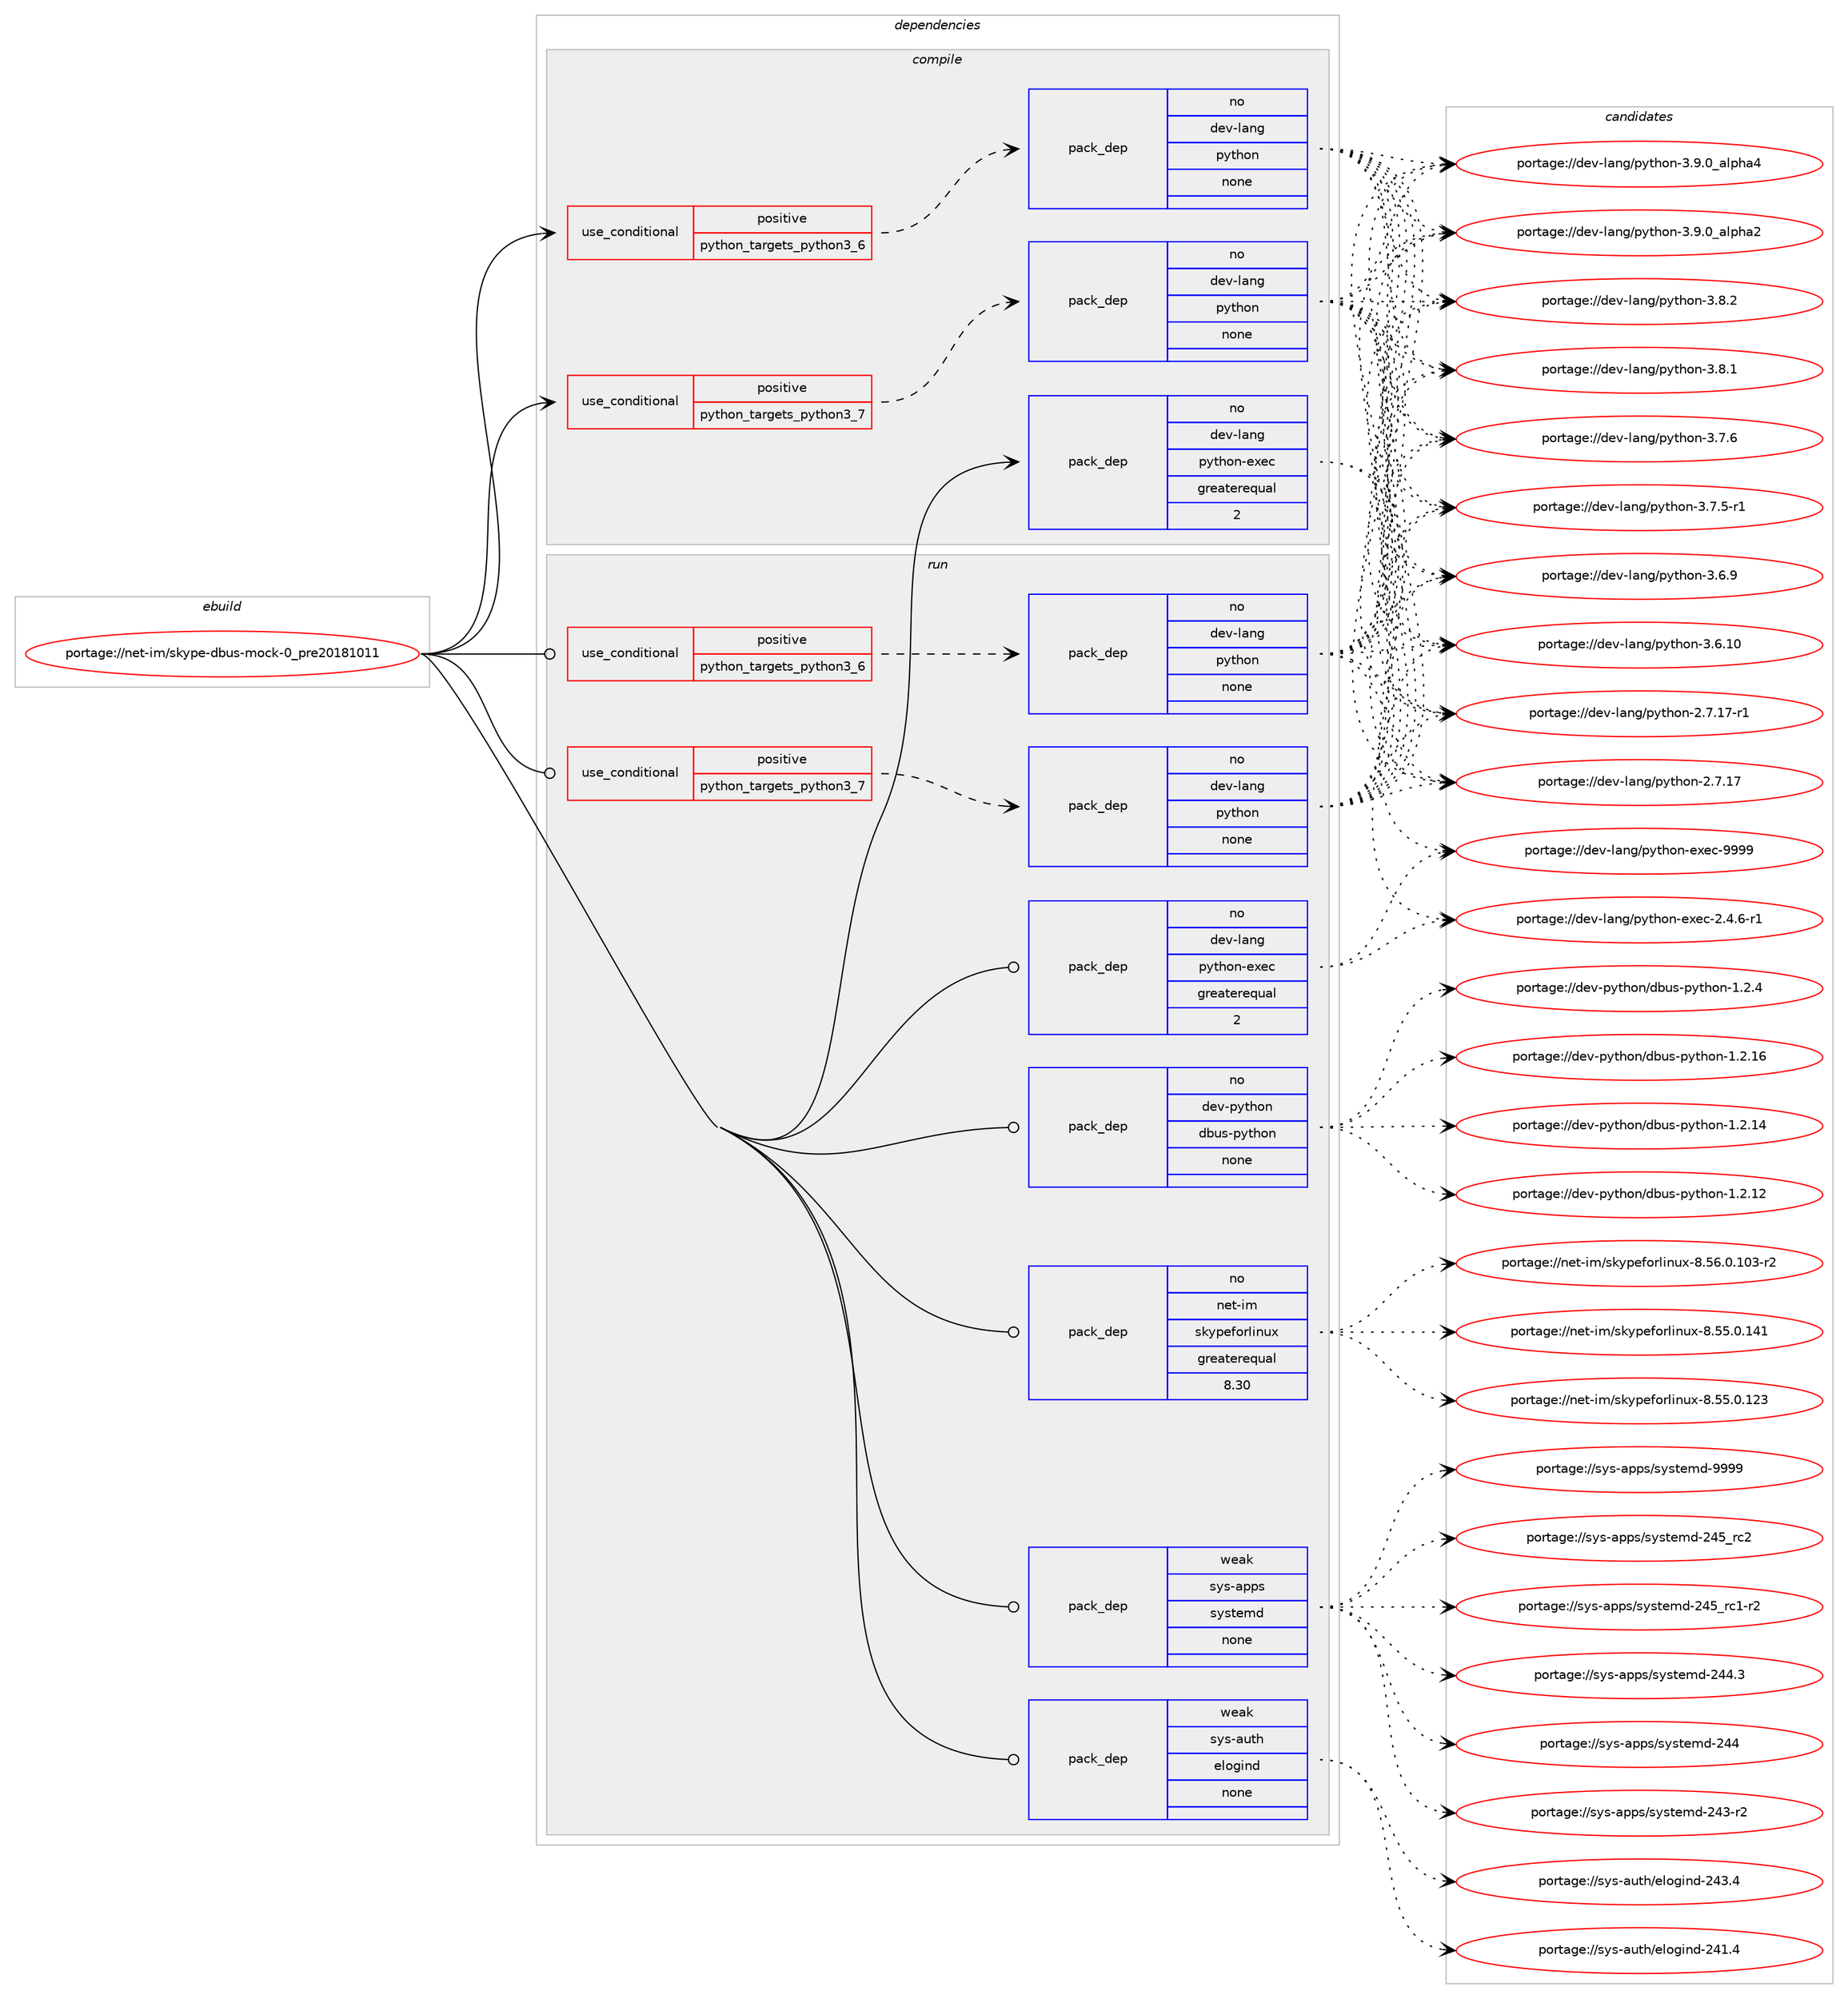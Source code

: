 digraph prolog {

# *************
# Graph options
# *************

newrank=true;
concentrate=true;
compound=true;
graph [rankdir=LR,fontname=Helvetica,fontsize=10,ranksep=1.5];#, ranksep=2.5, nodesep=0.2];
edge  [arrowhead=vee];
node  [fontname=Helvetica,fontsize=10];

# **********
# The ebuild
# **********

subgraph cluster_leftcol {
color=gray;
rank=same;
label=<<i>ebuild</i>>;
id [label="portage://net-im/skype-dbus-mock-0_pre20181011", color=red, width=4, href="../net-im/skype-dbus-mock-0_pre20181011.svg"];
}

# ****************
# The dependencies
# ****************

subgraph cluster_midcol {
color=gray;
label=<<i>dependencies</i>>;
subgraph cluster_compile {
fillcolor="#eeeeee";
style=filled;
label=<<i>compile</i>>;
subgraph cond17794 {
dependency83358 [label=<<TABLE BORDER="0" CELLBORDER="1" CELLSPACING="0" CELLPADDING="4"><TR><TD ROWSPAN="3" CELLPADDING="10">use_conditional</TD></TR><TR><TD>positive</TD></TR><TR><TD>python_targets_python3_6</TD></TR></TABLE>>, shape=none, color=red];
subgraph pack63999 {
dependency83359 [label=<<TABLE BORDER="0" CELLBORDER="1" CELLSPACING="0" CELLPADDING="4" WIDTH="220"><TR><TD ROWSPAN="6" CELLPADDING="30">pack_dep</TD></TR><TR><TD WIDTH="110">no</TD></TR><TR><TD>dev-lang</TD></TR><TR><TD>python</TD></TR><TR><TD>none</TD></TR><TR><TD></TD></TR></TABLE>>, shape=none, color=blue];
}
dependency83358:e -> dependency83359:w [weight=20,style="dashed",arrowhead="vee"];
}
id:e -> dependency83358:w [weight=20,style="solid",arrowhead="vee"];
subgraph cond17795 {
dependency83360 [label=<<TABLE BORDER="0" CELLBORDER="1" CELLSPACING="0" CELLPADDING="4"><TR><TD ROWSPAN="3" CELLPADDING="10">use_conditional</TD></TR><TR><TD>positive</TD></TR><TR><TD>python_targets_python3_7</TD></TR></TABLE>>, shape=none, color=red];
subgraph pack64000 {
dependency83361 [label=<<TABLE BORDER="0" CELLBORDER="1" CELLSPACING="0" CELLPADDING="4" WIDTH="220"><TR><TD ROWSPAN="6" CELLPADDING="30">pack_dep</TD></TR><TR><TD WIDTH="110">no</TD></TR><TR><TD>dev-lang</TD></TR><TR><TD>python</TD></TR><TR><TD>none</TD></TR><TR><TD></TD></TR></TABLE>>, shape=none, color=blue];
}
dependency83360:e -> dependency83361:w [weight=20,style="dashed",arrowhead="vee"];
}
id:e -> dependency83360:w [weight=20,style="solid",arrowhead="vee"];
subgraph pack64001 {
dependency83362 [label=<<TABLE BORDER="0" CELLBORDER="1" CELLSPACING="0" CELLPADDING="4" WIDTH="220"><TR><TD ROWSPAN="6" CELLPADDING="30">pack_dep</TD></TR><TR><TD WIDTH="110">no</TD></TR><TR><TD>dev-lang</TD></TR><TR><TD>python-exec</TD></TR><TR><TD>greaterequal</TD></TR><TR><TD>2</TD></TR></TABLE>>, shape=none, color=blue];
}
id:e -> dependency83362:w [weight=20,style="solid",arrowhead="vee"];
}
subgraph cluster_compileandrun {
fillcolor="#eeeeee";
style=filled;
label=<<i>compile and run</i>>;
}
subgraph cluster_run {
fillcolor="#eeeeee";
style=filled;
label=<<i>run</i>>;
subgraph cond17796 {
dependency83363 [label=<<TABLE BORDER="0" CELLBORDER="1" CELLSPACING="0" CELLPADDING="4"><TR><TD ROWSPAN="3" CELLPADDING="10">use_conditional</TD></TR><TR><TD>positive</TD></TR><TR><TD>python_targets_python3_6</TD></TR></TABLE>>, shape=none, color=red];
subgraph pack64002 {
dependency83364 [label=<<TABLE BORDER="0" CELLBORDER="1" CELLSPACING="0" CELLPADDING="4" WIDTH="220"><TR><TD ROWSPAN="6" CELLPADDING="30">pack_dep</TD></TR><TR><TD WIDTH="110">no</TD></TR><TR><TD>dev-lang</TD></TR><TR><TD>python</TD></TR><TR><TD>none</TD></TR><TR><TD></TD></TR></TABLE>>, shape=none, color=blue];
}
dependency83363:e -> dependency83364:w [weight=20,style="dashed",arrowhead="vee"];
}
id:e -> dependency83363:w [weight=20,style="solid",arrowhead="odot"];
subgraph cond17797 {
dependency83365 [label=<<TABLE BORDER="0" CELLBORDER="1" CELLSPACING="0" CELLPADDING="4"><TR><TD ROWSPAN="3" CELLPADDING="10">use_conditional</TD></TR><TR><TD>positive</TD></TR><TR><TD>python_targets_python3_7</TD></TR></TABLE>>, shape=none, color=red];
subgraph pack64003 {
dependency83366 [label=<<TABLE BORDER="0" CELLBORDER="1" CELLSPACING="0" CELLPADDING="4" WIDTH="220"><TR><TD ROWSPAN="6" CELLPADDING="30">pack_dep</TD></TR><TR><TD WIDTH="110">no</TD></TR><TR><TD>dev-lang</TD></TR><TR><TD>python</TD></TR><TR><TD>none</TD></TR><TR><TD></TD></TR></TABLE>>, shape=none, color=blue];
}
dependency83365:e -> dependency83366:w [weight=20,style="dashed",arrowhead="vee"];
}
id:e -> dependency83365:w [weight=20,style="solid",arrowhead="odot"];
subgraph pack64004 {
dependency83367 [label=<<TABLE BORDER="0" CELLBORDER="1" CELLSPACING="0" CELLPADDING="4" WIDTH="220"><TR><TD ROWSPAN="6" CELLPADDING="30">pack_dep</TD></TR><TR><TD WIDTH="110">no</TD></TR><TR><TD>dev-lang</TD></TR><TR><TD>python-exec</TD></TR><TR><TD>greaterequal</TD></TR><TR><TD>2</TD></TR></TABLE>>, shape=none, color=blue];
}
id:e -> dependency83367:w [weight=20,style="solid",arrowhead="odot"];
subgraph pack64005 {
dependency83368 [label=<<TABLE BORDER="0" CELLBORDER="1" CELLSPACING="0" CELLPADDING="4" WIDTH="220"><TR><TD ROWSPAN="6" CELLPADDING="30">pack_dep</TD></TR><TR><TD WIDTH="110">no</TD></TR><TR><TD>dev-python</TD></TR><TR><TD>dbus-python</TD></TR><TR><TD>none</TD></TR><TR><TD></TD></TR></TABLE>>, shape=none, color=blue];
}
id:e -> dependency83368:w [weight=20,style="solid",arrowhead="odot"];
subgraph pack64006 {
dependency83369 [label=<<TABLE BORDER="0" CELLBORDER="1" CELLSPACING="0" CELLPADDING="4" WIDTH="220"><TR><TD ROWSPAN="6" CELLPADDING="30">pack_dep</TD></TR><TR><TD WIDTH="110">no</TD></TR><TR><TD>net-im</TD></TR><TR><TD>skypeforlinux</TD></TR><TR><TD>greaterequal</TD></TR><TR><TD>8.30</TD></TR></TABLE>>, shape=none, color=blue];
}
id:e -> dependency83369:w [weight=20,style="solid",arrowhead="odot"];
subgraph pack64007 {
dependency83370 [label=<<TABLE BORDER="0" CELLBORDER="1" CELLSPACING="0" CELLPADDING="4" WIDTH="220"><TR><TD ROWSPAN="6" CELLPADDING="30">pack_dep</TD></TR><TR><TD WIDTH="110">weak</TD></TR><TR><TD>sys-apps</TD></TR><TR><TD>systemd</TD></TR><TR><TD>none</TD></TR><TR><TD></TD></TR></TABLE>>, shape=none, color=blue];
}
id:e -> dependency83370:w [weight=20,style="solid",arrowhead="odot"];
subgraph pack64008 {
dependency83371 [label=<<TABLE BORDER="0" CELLBORDER="1" CELLSPACING="0" CELLPADDING="4" WIDTH="220"><TR><TD ROWSPAN="6" CELLPADDING="30">pack_dep</TD></TR><TR><TD WIDTH="110">weak</TD></TR><TR><TD>sys-auth</TD></TR><TR><TD>elogind</TD></TR><TR><TD>none</TD></TR><TR><TD></TD></TR></TABLE>>, shape=none, color=blue];
}
id:e -> dependency83371:w [weight=20,style="solid",arrowhead="odot"];
}
}

# **************
# The candidates
# **************

subgraph cluster_choices {
rank=same;
color=gray;
label=<<i>candidates</i>>;

subgraph choice63999 {
color=black;
nodesep=1;
choice10010111845108971101034711212111610411111045514657464895971081121049752 [label="portage://dev-lang/python-3.9.0_alpha4", color=red, width=4,href="../dev-lang/python-3.9.0_alpha4.svg"];
choice10010111845108971101034711212111610411111045514657464895971081121049750 [label="portage://dev-lang/python-3.9.0_alpha2", color=red, width=4,href="../dev-lang/python-3.9.0_alpha2.svg"];
choice100101118451089711010347112121116104111110455146564650 [label="portage://dev-lang/python-3.8.2", color=red, width=4,href="../dev-lang/python-3.8.2.svg"];
choice100101118451089711010347112121116104111110455146564649 [label="portage://dev-lang/python-3.8.1", color=red, width=4,href="../dev-lang/python-3.8.1.svg"];
choice100101118451089711010347112121116104111110455146554654 [label="portage://dev-lang/python-3.7.6", color=red, width=4,href="../dev-lang/python-3.7.6.svg"];
choice1001011184510897110103471121211161041111104551465546534511449 [label="portage://dev-lang/python-3.7.5-r1", color=red, width=4,href="../dev-lang/python-3.7.5-r1.svg"];
choice100101118451089711010347112121116104111110455146544657 [label="portage://dev-lang/python-3.6.9", color=red, width=4,href="../dev-lang/python-3.6.9.svg"];
choice10010111845108971101034711212111610411111045514654464948 [label="portage://dev-lang/python-3.6.10", color=red, width=4,href="../dev-lang/python-3.6.10.svg"];
choice100101118451089711010347112121116104111110455046554649554511449 [label="portage://dev-lang/python-2.7.17-r1", color=red, width=4,href="../dev-lang/python-2.7.17-r1.svg"];
choice10010111845108971101034711212111610411111045504655464955 [label="portage://dev-lang/python-2.7.17", color=red, width=4,href="../dev-lang/python-2.7.17.svg"];
dependency83359:e -> choice10010111845108971101034711212111610411111045514657464895971081121049752:w [style=dotted,weight="100"];
dependency83359:e -> choice10010111845108971101034711212111610411111045514657464895971081121049750:w [style=dotted,weight="100"];
dependency83359:e -> choice100101118451089711010347112121116104111110455146564650:w [style=dotted,weight="100"];
dependency83359:e -> choice100101118451089711010347112121116104111110455146564649:w [style=dotted,weight="100"];
dependency83359:e -> choice100101118451089711010347112121116104111110455146554654:w [style=dotted,weight="100"];
dependency83359:e -> choice1001011184510897110103471121211161041111104551465546534511449:w [style=dotted,weight="100"];
dependency83359:e -> choice100101118451089711010347112121116104111110455146544657:w [style=dotted,weight="100"];
dependency83359:e -> choice10010111845108971101034711212111610411111045514654464948:w [style=dotted,weight="100"];
dependency83359:e -> choice100101118451089711010347112121116104111110455046554649554511449:w [style=dotted,weight="100"];
dependency83359:e -> choice10010111845108971101034711212111610411111045504655464955:w [style=dotted,weight="100"];
}
subgraph choice64000 {
color=black;
nodesep=1;
choice10010111845108971101034711212111610411111045514657464895971081121049752 [label="portage://dev-lang/python-3.9.0_alpha4", color=red, width=4,href="../dev-lang/python-3.9.0_alpha4.svg"];
choice10010111845108971101034711212111610411111045514657464895971081121049750 [label="portage://dev-lang/python-3.9.0_alpha2", color=red, width=4,href="../dev-lang/python-3.9.0_alpha2.svg"];
choice100101118451089711010347112121116104111110455146564650 [label="portage://dev-lang/python-3.8.2", color=red, width=4,href="../dev-lang/python-3.8.2.svg"];
choice100101118451089711010347112121116104111110455146564649 [label="portage://dev-lang/python-3.8.1", color=red, width=4,href="../dev-lang/python-3.8.1.svg"];
choice100101118451089711010347112121116104111110455146554654 [label="portage://dev-lang/python-3.7.6", color=red, width=4,href="../dev-lang/python-3.7.6.svg"];
choice1001011184510897110103471121211161041111104551465546534511449 [label="portage://dev-lang/python-3.7.5-r1", color=red, width=4,href="../dev-lang/python-3.7.5-r1.svg"];
choice100101118451089711010347112121116104111110455146544657 [label="portage://dev-lang/python-3.6.9", color=red, width=4,href="../dev-lang/python-3.6.9.svg"];
choice10010111845108971101034711212111610411111045514654464948 [label="portage://dev-lang/python-3.6.10", color=red, width=4,href="../dev-lang/python-3.6.10.svg"];
choice100101118451089711010347112121116104111110455046554649554511449 [label="portage://dev-lang/python-2.7.17-r1", color=red, width=4,href="../dev-lang/python-2.7.17-r1.svg"];
choice10010111845108971101034711212111610411111045504655464955 [label="portage://dev-lang/python-2.7.17", color=red, width=4,href="../dev-lang/python-2.7.17.svg"];
dependency83361:e -> choice10010111845108971101034711212111610411111045514657464895971081121049752:w [style=dotted,weight="100"];
dependency83361:e -> choice10010111845108971101034711212111610411111045514657464895971081121049750:w [style=dotted,weight="100"];
dependency83361:e -> choice100101118451089711010347112121116104111110455146564650:w [style=dotted,weight="100"];
dependency83361:e -> choice100101118451089711010347112121116104111110455146564649:w [style=dotted,weight="100"];
dependency83361:e -> choice100101118451089711010347112121116104111110455146554654:w [style=dotted,weight="100"];
dependency83361:e -> choice1001011184510897110103471121211161041111104551465546534511449:w [style=dotted,weight="100"];
dependency83361:e -> choice100101118451089711010347112121116104111110455146544657:w [style=dotted,weight="100"];
dependency83361:e -> choice10010111845108971101034711212111610411111045514654464948:w [style=dotted,weight="100"];
dependency83361:e -> choice100101118451089711010347112121116104111110455046554649554511449:w [style=dotted,weight="100"];
dependency83361:e -> choice10010111845108971101034711212111610411111045504655464955:w [style=dotted,weight="100"];
}
subgraph choice64001 {
color=black;
nodesep=1;
choice10010111845108971101034711212111610411111045101120101994557575757 [label="portage://dev-lang/python-exec-9999", color=red, width=4,href="../dev-lang/python-exec-9999.svg"];
choice10010111845108971101034711212111610411111045101120101994550465246544511449 [label="portage://dev-lang/python-exec-2.4.6-r1", color=red, width=4,href="../dev-lang/python-exec-2.4.6-r1.svg"];
dependency83362:e -> choice10010111845108971101034711212111610411111045101120101994557575757:w [style=dotted,weight="100"];
dependency83362:e -> choice10010111845108971101034711212111610411111045101120101994550465246544511449:w [style=dotted,weight="100"];
}
subgraph choice64002 {
color=black;
nodesep=1;
choice10010111845108971101034711212111610411111045514657464895971081121049752 [label="portage://dev-lang/python-3.9.0_alpha4", color=red, width=4,href="../dev-lang/python-3.9.0_alpha4.svg"];
choice10010111845108971101034711212111610411111045514657464895971081121049750 [label="portage://dev-lang/python-3.9.0_alpha2", color=red, width=4,href="../dev-lang/python-3.9.0_alpha2.svg"];
choice100101118451089711010347112121116104111110455146564650 [label="portage://dev-lang/python-3.8.2", color=red, width=4,href="../dev-lang/python-3.8.2.svg"];
choice100101118451089711010347112121116104111110455146564649 [label="portage://dev-lang/python-3.8.1", color=red, width=4,href="../dev-lang/python-3.8.1.svg"];
choice100101118451089711010347112121116104111110455146554654 [label="portage://dev-lang/python-3.7.6", color=red, width=4,href="../dev-lang/python-3.7.6.svg"];
choice1001011184510897110103471121211161041111104551465546534511449 [label="portage://dev-lang/python-3.7.5-r1", color=red, width=4,href="../dev-lang/python-3.7.5-r1.svg"];
choice100101118451089711010347112121116104111110455146544657 [label="portage://dev-lang/python-3.6.9", color=red, width=4,href="../dev-lang/python-3.6.9.svg"];
choice10010111845108971101034711212111610411111045514654464948 [label="portage://dev-lang/python-3.6.10", color=red, width=4,href="../dev-lang/python-3.6.10.svg"];
choice100101118451089711010347112121116104111110455046554649554511449 [label="portage://dev-lang/python-2.7.17-r1", color=red, width=4,href="../dev-lang/python-2.7.17-r1.svg"];
choice10010111845108971101034711212111610411111045504655464955 [label="portage://dev-lang/python-2.7.17", color=red, width=4,href="../dev-lang/python-2.7.17.svg"];
dependency83364:e -> choice10010111845108971101034711212111610411111045514657464895971081121049752:w [style=dotted,weight="100"];
dependency83364:e -> choice10010111845108971101034711212111610411111045514657464895971081121049750:w [style=dotted,weight="100"];
dependency83364:e -> choice100101118451089711010347112121116104111110455146564650:w [style=dotted,weight="100"];
dependency83364:e -> choice100101118451089711010347112121116104111110455146564649:w [style=dotted,weight="100"];
dependency83364:e -> choice100101118451089711010347112121116104111110455146554654:w [style=dotted,weight="100"];
dependency83364:e -> choice1001011184510897110103471121211161041111104551465546534511449:w [style=dotted,weight="100"];
dependency83364:e -> choice100101118451089711010347112121116104111110455146544657:w [style=dotted,weight="100"];
dependency83364:e -> choice10010111845108971101034711212111610411111045514654464948:w [style=dotted,weight="100"];
dependency83364:e -> choice100101118451089711010347112121116104111110455046554649554511449:w [style=dotted,weight="100"];
dependency83364:e -> choice10010111845108971101034711212111610411111045504655464955:w [style=dotted,weight="100"];
}
subgraph choice64003 {
color=black;
nodesep=1;
choice10010111845108971101034711212111610411111045514657464895971081121049752 [label="portage://dev-lang/python-3.9.0_alpha4", color=red, width=4,href="../dev-lang/python-3.9.0_alpha4.svg"];
choice10010111845108971101034711212111610411111045514657464895971081121049750 [label="portage://dev-lang/python-3.9.0_alpha2", color=red, width=4,href="../dev-lang/python-3.9.0_alpha2.svg"];
choice100101118451089711010347112121116104111110455146564650 [label="portage://dev-lang/python-3.8.2", color=red, width=4,href="../dev-lang/python-3.8.2.svg"];
choice100101118451089711010347112121116104111110455146564649 [label="portage://dev-lang/python-3.8.1", color=red, width=4,href="../dev-lang/python-3.8.1.svg"];
choice100101118451089711010347112121116104111110455146554654 [label="portage://dev-lang/python-3.7.6", color=red, width=4,href="../dev-lang/python-3.7.6.svg"];
choice1001011184510897110103471121211161041111104551465546534511449 [label="portage://dev-lang/python-3.7.5-r1", color=red, width=4,href="../dev-lang/python-3.7.5-r1.svg"];
choice100101118451089711010347112121116104111110455146544657 [label="portage://dev-lang/python-3.6.9", color=red, width=4,href="../dev-lang/python-3.6.9.svg"];
choice10010111845108971101034711212111610411111045514654464948 [label="portage://dev-lang/python-3.6.10", color=red, width=4,href="../dev-lang/python-3.6.10.svg"];
choice100101118451089711010347112121116104111110455046554649554511449 [label="portage://dev-lang/python-2.7.17-r1", color=red, width=4,href="../dev-lang/python-2.7.17-r1.svg"];
choice10010111845108971101034711212111610411111045504655464955 [label="portage://dev-lang/python-2.7.17", color=red, width=4,href="../dev-lang/python-2.7.17.svg"];
dependency83366:e -> choice10010111845108971101034711212111610411111045514657464895971081121049752:w [style=dotted,weight="100"];
dependency83366:e -> choice10010111845108971101034711212111610411111045514657464895971081121049750:w [style=dotted,weight="100"];
dependency83366:e -> choice100101118451089711010347112121116104111110455146564650:w [style=dotted,weight="100"];
dependency83366:e -> choice100101118451089711010347112121116104111110455146564649:w [style=dotted,weight="100"];
dependency83366:e -> choice100101118451089711010347112121116104111110455146554654:w [style=dotted,weight="100"];
dependency83366:e -> choice1001011184510897110103471121211161041111104551465546534511449:w [style=dotted,weight="100"];
dependency83366:e -> choice100101118451089711010347112121116104111110455146544657:w [style=dotted,weight="100"];
dependency83366:e -> choice10010111845108971101034711212111610411111045514654464948:w [style=dotted,weight="100"];
dependency83366:e -> choice100101118451089711010347112121116104111110455046554649554511449:w [style=dotted,weight="100"];
dependency83366:e -> choice10010111845108971101034711212111610411111045504655464955:w [style=dotted,weight="100"];
}
subgraph choice64004 {
color=black;
nodesep=1;
choice10010111845108971101034711212111610411111045101120101994557575757 [label="portage://dev-lang/python-exec-9999", color=red, width=4,href="../dev-lang/python-exec-9999.svg"];
choice10010111845108971101034711212111610411111045101120101994550465246544511449 [label="portage://dev-lang/python-exec-2.4.6-r1", color=red, width=4,href="../dev-lang/python-exec-2.4.6-r1.svg"];
dependency83367:e -> choice10010111845108971101034711212111610411111045101120101994557575757:w [style=dotted,weight="100"];
dependency83367:e -> choice10010111845108971101034711212111610411111045101120101994550465246544511449:w [style=dotted,weight="100"];
}
subgraph choice64005 {
color=black;
nodesep=1;
choice10010111845112121116104111110471009811711545112121116104111110454946504652 [label="portage://dev-python/dbus-python-1.2.4", color=red, width=4,href="../dev-python/dbus-python-1.2.4.svg"];
choice1001011184511212111610411111047100981171154511212111610411111045494650464954 [label="portage://dev-python/dbus-python-1.2.16", color=red, width=4,href="../dev-python/dbus-python-1.2.16.svg"];
choice1001011184511212111610411111047100981171154511212111610411111045494650464952 [label="portage://dev-python/dbus-python-1.2.14", color=red, width=4,href="../dev-python/dbus-python-1.2.14.svg"];
choice1001011184511212111610411111047100981171154511212111610411111045494650464950 [label="portage://dev-python/dbus-python-1.2.12", color=red, width=4,href="../dev-python/dbus-python-1.2.12.svg"];
dependency83368:e -> choice10010111845112121116104111110471009811711545112121116104111110454946504652:w [style=dotted,weight="100"];
dependency83368:e -> choice1001011184511212111610411111047100981171154511212111610411111045494650464954:w [style=dotted,weight="100"];
dependency83368:e -> choice1001011184511212111610411111047100981171154511212111610411111045494650464952:w [style=dotted,weight="100"];
dependency83368:e -> choice1001011184511212111610411111047100981171154511212111610411111045494650464950:w [style=dotted,weight="100"];
}
subgraph choice64006 {
color=black;
nodesep=1;
choice110101116451051094711510712111210110211111410810511011712045564653544648464948514511450 [label="portage://net-im/skypeforlinux-8.56.0.103-r2", color=red, width=4,href="../net-im/skypeforlinux-8.56.0.103-r2.svg"];
choice11010111645105109471151071211121011021111141081051101171204556465353464846495249 [label="portage://net-im/skypeforlinux-8.55.0.141", color=red, width=4,href="../net-im/skypeforlinux-8.55.0.141.svg"];
choice11010111645105109471151071211121011021111141081051101171204556465353464846495051 [label="portage://net-im/skypeforlinux-8.55.0.123", color=red, width=4,href="../net-im/skypeforlinux-8.55.0.123.svg"];
dependency83369:e -> choice110101116451051094711510712111210110211111410810511011712045564653544648464948514511450:w [style=dotted,weight="100"];
dependency83369:e -> choice11010111645105109471151071211121011021111141081051101171204556465353464846495249:w [style=dotted,weight="100"];
dependency83369:e -> choice11010111645105109471151071211121011021111141081051101171204556465353464846495051:w [style=dotted,weight="100"];
}
subgraph choice64007 {
color=black;
nodesep=1;
choice1151211154597112112115471151211151161011091004557575757 [label="portage://sys-apps/systemd-9999", color=red, width=4,href="../sys-apps/systemd-9999.svg"];
choice11512111545971121121154711512111511610110910045505253951149950 [label="portage://sys-apps/systemd-245_rc2", color=red, width=4,href="../sys-apps/systemd-245_rc2.svg"];
choice115121115459711211211547115121115116101109100455052539511499494511450 [label="portage://sys-apps/systemd-245_rc1-r2", color=red, width=4,href="../sys-apps/systemd-245_rc1-r2.svg"];
choice115121115459711211211547115121115116101109100455052524651 [label="portage://sys-apps/systemd-244.3", color=red, width=4,href="../sys-apps/systemd-244.3.svg"];
choice11512111545971121121154711512111511610110910045505252 [label="portage://sys-apps/systemd-244", color=red, width=4,href="../sys-apps/systemd-244.svg"];
choice115121115459711211211547115121115116101109100455052514511450 [label="portage://sys-apps/systemd-243-r2", color=red, width=4,href="../sys-apps/systemd-243-r2.svg"];
dependency83370:e -> choice1151211154597112112115471151211151161011091004557575757:w [style=dotted,weight="100"];
dependency83370:e -> choice11512111545971121121154711512111511610110910045505253951149950:w [style=dotted,weight="100"];
dependency83370:e -> choice115121115459711211211547115121115116101109100455052539511499494511450:w [style=dotted,weight="100"];
dependency83370:e -> choice115121115459711211211547115121115116101109100455052524651:w [style=dotted,weight="100"];
dependency83370:e -> choice11512111545971121121154711512111511610110910045505252:w [style=dotted,weight="100"];
dependency83370:e -> choice115121115459711211211547115121115116101109100455052514511450:w [style=dotted,weight="100"];
}
subgraph choice64008 {
color=black;
nodesep=1;
choice115121115459711711610447101108111103105110100455052514652 [label="portage://sys-auth/elogind-243.4", color=red, width=4,href="../sys-auth/elogind-243.4.svg"];
choice115121115459711711610447101108111103105110100455052494652 [label="portage://sys-auth/elogind-241.4", color=red, width=4,href="../sys-auth/elogind-241.4.svg"];
dependency83371:e -> choice115121115459711711610447101108111103105110100455052514652:w [style=dotted,weight="100"];
dependency83371:e -> choice115121115459711711610447101108111103105110100455052494652:w [style=dotted,weight="100"];
}
}

}
